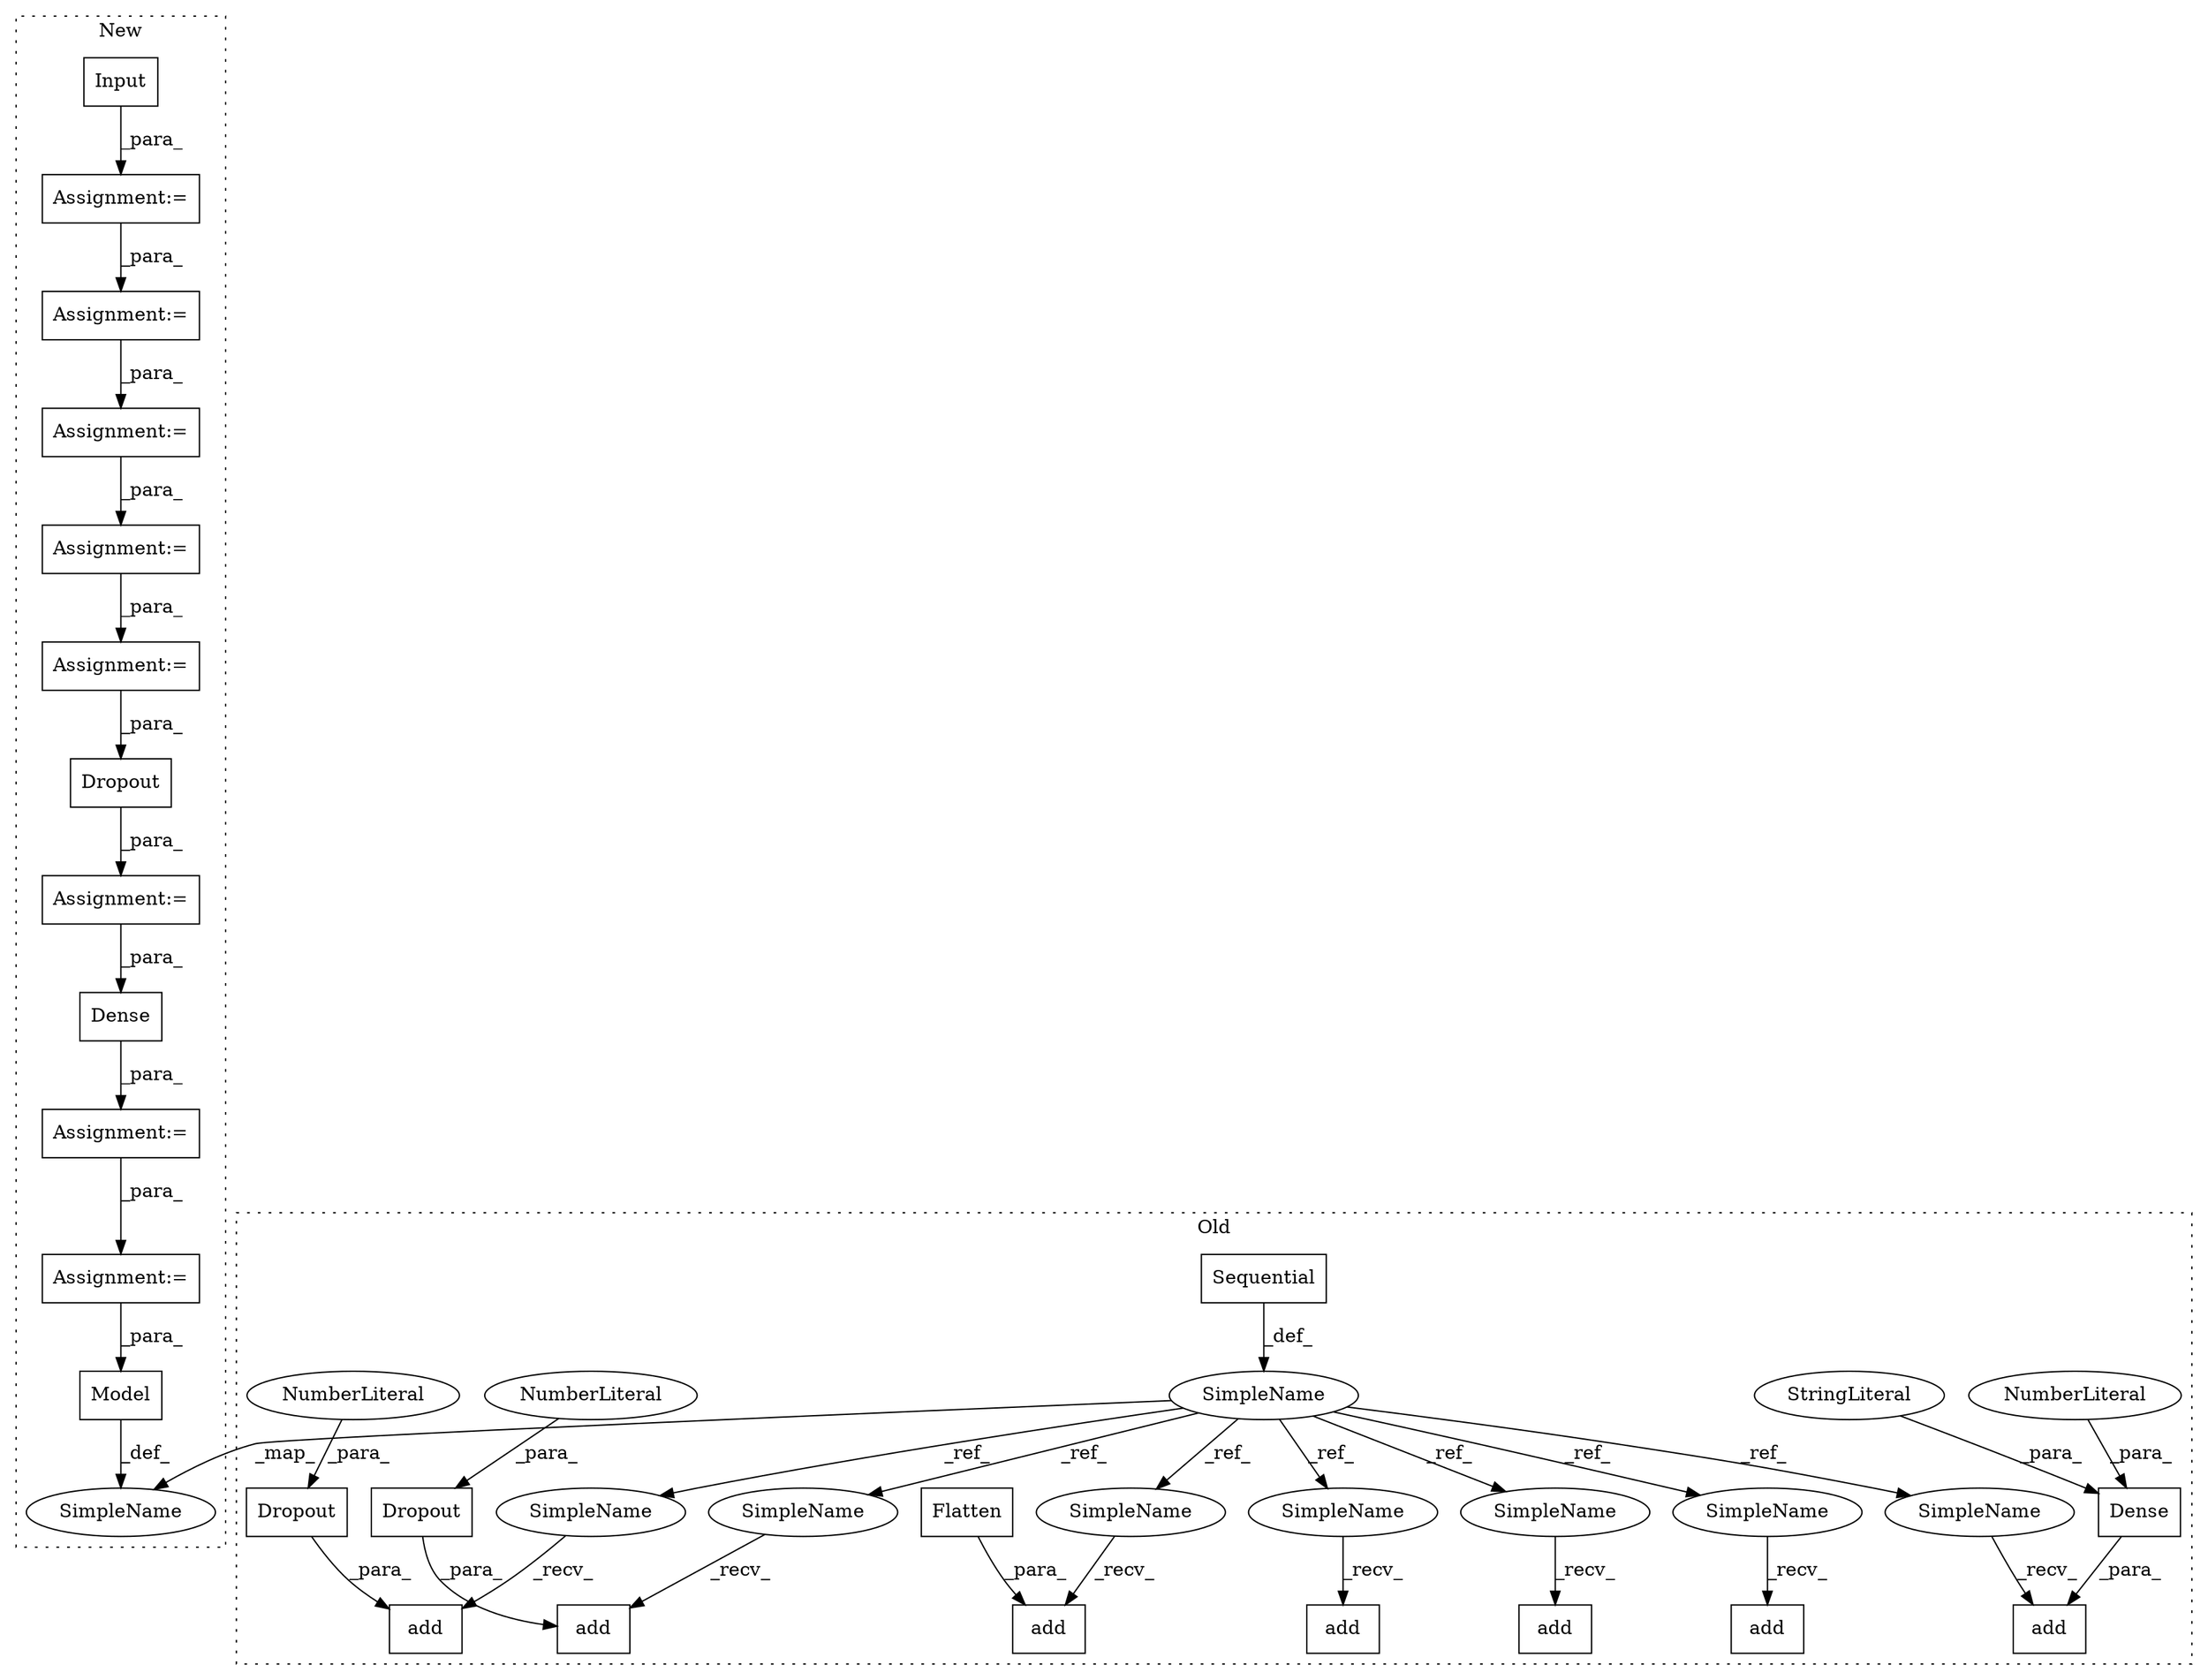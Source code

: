 digraph G {
subgraph cluster0 {
1 [label="Dense" a="32" s="2112,2128" l="6,1" shape="box"];
3 [label="NumberLiteral" a="34" s="2118" l="3" shape="ellipse"];
7 [label="StringLiteral" a="45" s="2122" l="6" shape="ellipse"];
13 [label="add" a="32" s="2108,2129" l="4,1" shape="box"];
14 [label="Sequential" a="32" s="1761" l="12" shape="box"];
15 [label="add" a="32" s="1878,1940" l="4,1" shape="box"];
17 [label="SimpleName" a="42" s="1755" l="5" shape="ellipse"];
19 [label="add" a="32" s="2082,2095" l="4,1" shape="box"];
20 [label="Flatten" a="32" s="2086" l="9" shape="box"];
21 [label="add" a="32" s="2052,2069" l="4,1" shape="box"];
24 [label="Dropout" a="32" s="2056,2068" l="8,1" shape="box"];
25 [label="add" a="32" s="2142,2158" l="4,1" shape="box"];
26 [label="NumberLiteral" a="34" s="2064" l="4" shape="ellipse"];
27 [label="add" a="32" s="2171,2206" l="4,1" shape="box"];
28 [label="Dropout" a="32" s="2146,2157" l="8,1" shape="box"];
29 [label="add" a="32" s="1953,1998" l="4,1" shape="box"];
30 [label="NumberLiteral" a="34" s="2154" l="3" shape="ellipse"];
31 [label="SimpleName" a="42" s="2102" l="5" shape="ellipse"];
32 [label="SimpleName" a="42" s="2076" l="5" shape="ellipse"];
33 [label="SimpleName" a="42" s="1947" l="5" shape="ellipse"];
34 [label="SimpleName" a="42" s="2165" l="5" shape="ellipse"];
35 [label="SimpleName" a="42" s="2136" l="5" shape="ellipse"];
36 [label="SimpleName" a="42" s="2046" l="5" shape="ellipse"];
37 [label="SimpleName" a="42" s="1872" l="5" shape="ellipse"];
label = "Old";
style="dotted";
}
subgraph cluster1 {
2 [label="Dense" a="32" s="2457,2476" l="6,1" shape="box"];
4 [label="Assignment:=" a="7" s="2538" l="1" shape="box"];
5 [label="Assignment:=" a="7" s="2333" l="1" shape="box"];
6 [label="Assignment:=" a="7" s="2017" l="1" shape="box"];
8 [label="Input" a="32" s="2018,2040" l="6,1" shape="box"];
9 [label="Model" a="32" s="2571,2603" l="6,1" shape="box"];
10 [label="Assignment:=" a="7" s="2414" l="1" shape="box"];
11 [label="Dropout" a="32" s="2373,2394" l="8,1" shape="box"];
12 [label="Assignment:=" a="7" s="2060" l="1" shape="box"];
16 [label="Assignment:=" a="7" s="2098" l="1" shape="box"];
18 [label="SimpleName" a="42" s="2565" l="5" shape="ellipse"];
22 [label="Assignment:=" a="7" s="2456" l="1" shape="box"];
23 [label="Assignment:=" a="7" s="2235" l="1" shape="box"];
label = "New";
style="dotted";
}
1 -> 13 [label="_para_"];
2 -> 22 [label="_para_"];
3 -> 1 [label="_para_"];
4 -> 9 [label="_para_"];
5 -> 11 [label="_para_"];
6 -> 12 [label="_para_"];
7 -> 1 [label="_para_"];
8 -> 6 [label="_para_"];
9 -> 18 [label="_def_"];
10 -> 2 [label="_para_"];
11 -> 10 [label="_para_"];
12 -> 16 [label="_para_"];
14 -> 17 [label="_def_"];
16 -> 23 [label="_para_"];
17 -> 18 [label="_map_"];
17 -> 35 [label="_ref_"];
17 -> 31 [label="_ref_"];
17 -> 37 [label="_ref_"];
17 -> 36 [label="_ref_"];
17 -> 32 [label="_ref_"];
17 -> 34 [label="_ref_"];
17 -> 33 [label="_ref_"];
20 -> 19 [label="_para_"];
22 -> 4 [label="_para_"];
23 -> 5 [label="_para_"];
24 -> 21 [label="_para_"];
26 -> 24 [label="_para_"];
28 -> 25 [label="_para_"];
30 -> 28 [label="_para_"];
31 -> 13 [label="_recv_"];
32 -> 19 [label="_recv_"];
33 -> 29 [label="_recv_"];
34 -> 27 [label="_recv_"];
35 -> 25 [label="_recv_"];
36 -> 21 [label="_recv_"];
37 -> 15 [label="_recv_"];
}